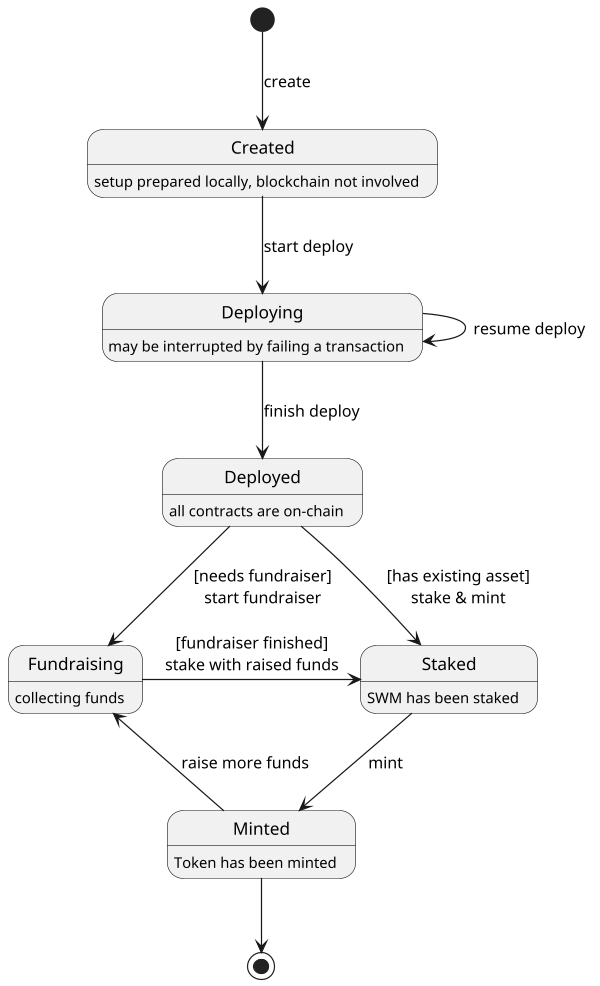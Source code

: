 @startuml
scale 600 width

Created: setup prepared locally, blockchain not involved
Deploying: may be interrupted by failing a transaction
Deployed: all contracts are on-chain
Fundraising: collecting funds
Staked: SWM has been staked
Minted: Token has been minted

[*] --> Created: create
Created --> Deploying: start deploy
Deploying --> Deployed: finish deploy
Deploying --> Deploying: resume deploy
Deployed --> Fundraising: [needs fundraiser]\nstart fundraiser
Deployed --> Staked: [has existing asset]\nstake & mint
Fundraising -> Staked: [fundraiser finished]\nstake with raised funds
Staked --> Minted: mint
Minted --> Fundraising: raise more funds
Minted --> [*]

@enduml
